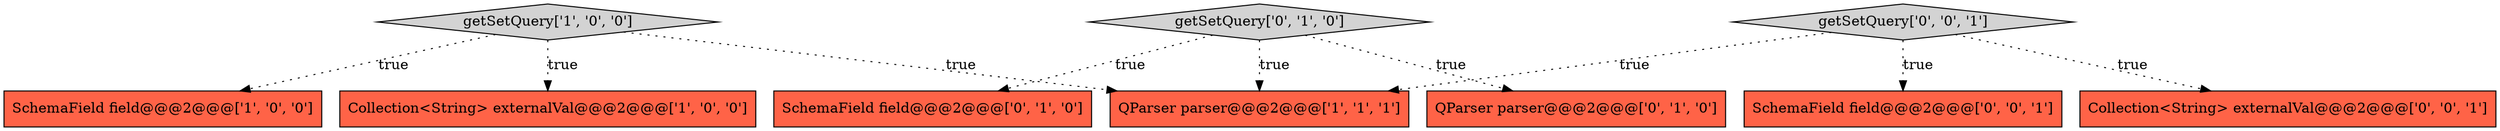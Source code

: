 digraph {
0 [style = filled, label = "SchemaField field@@@2@@@['1', '0', '0']", fillcolor = tomato, shape = box image = "AAA0AAABBB1BBB"];
9 [style = filled, label = "SchemaField field@@@2@@@['0', '0', '1']", fillcolor = tomato, shape = box image = "AAA0AAABBB3BBB"];
4 [style = filled, label = "QParser parser@@@2@@@['0', '1', '0']", fillcolor = tomato, shape = box image = "AAA0AAABBB2BBB"];
3 [style = filled, label = "getSetQuery['1', '0', '0']", fillcolor = lightgray, shape = diamond image = "AAA0AAABBB1BBB"];
2 [style = filled, label = "QParser parser@@@2@@@['1', '1', '1']", fillcolor = tomato, shape = box image = "AAA0AAABBB1BBB"];
5 [style = filled, label = "SchemaField field@@@2@@@['0', '1', '0']", fillcolor = tomato, shape = box image = "AAA0AAABBB2BBB"];
1 [style = filled, label = "Collection<String> externalVal@@@2@@@['1', '0', '0']", fillcolor = tomato, shape = box image = "AAA0AAABBB1BBB"];
7 [style = filled, label = "Collection<String> externalVal@@@2@@@['0', '0', '1']", fillcolor = tomato, shape = box image = "AAA0AAABBB3BBB"];
6 [style = filled, label = "getSetQuery['0', '1', '0']", fillcolor = lightgray, shape = diamond image = "AAA0AAABBB2BBB"];
8 [style = filled, label = "getSetQuery['0', '0', '1']", fillcolor = lightgray, shape = diamond image = "AAA0AAABBB3BBB"];
8->7 [style = dotted, label="true"];
6->5 [style = dotted, label="true"];
6->2 [style = dotted, label="true"];
8->9 [style = dotted, label="true"];
6->4 [style = dotted, label="true"];
3->1 [style = dotted, label="true"];
8->2 [style = dotted, label="true"];
3->2 [style = dotted, label="true"];
3->0 [style = dotted, label="true"];
}
